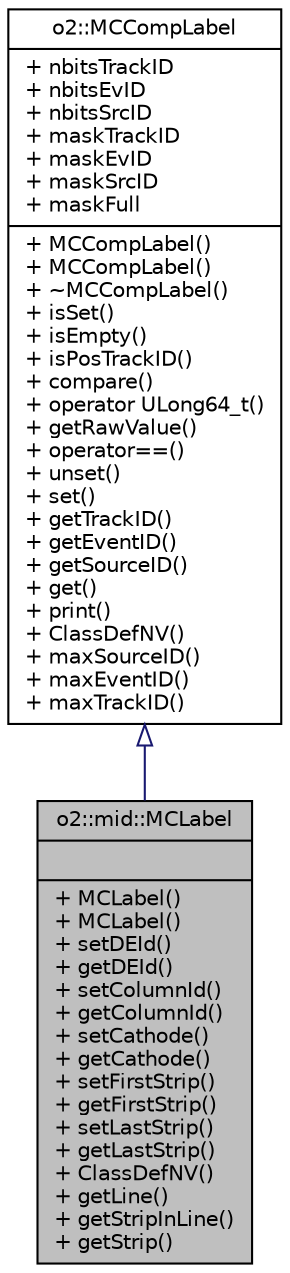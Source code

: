 digraph "o2::mid::MCLabel"
{
 // INTERACTIVE_SVG=YES
  bgcolor="transparent";
  edge [fontname="Helvetica",fontsize="10",labelfontname="Helvetica",labelfontsize="10"];
  node [fontname="Helvetica",fontsize="10",shape=record];
  Node1 [label="{o2::mid::MCLabel\n||+ MCLabel()\l+ MCLabel()\l+ setDEId()\l+ getDEId()\l+ setColumnId()\l+ getColumnId()\l+ setCathode()\l+ getCathode()\l+ setFirstStrip()\l+ getFirstStrip()\l+ setLastStrip()\l+ getLastStrip()\l+ ClassDefNV()\l+ getLine()\l+ getStripInLine()\l+ getStrip()\l}",height=0.2,width=0.4,color="black", fillcolor="grey75", style="filled" fontcolor="black"];
  Node2 -> Node1 [dir="back",color="midnightblue",fontsize="10",style="solid",arrowtail="onormal",fontname="Helvetica"];
  Node2 [label="{o2::MCCompLabel\n|+ nbitsTrackID\l+ nbitsEvID\l+ nbitsSrcID\l+ maskTrackID\l+ maskEvID\l+ maskSrcID\l+ maskFull\l|+ MCCompLabel()\l+ MCCompLabel()\l+ ~MCCompLabel()\l+ isSet()\l+ isEmpty()\l+ isPosTrackID()\l+ compare()\l+ operator ULong64_t()\l+ getRawValue()\l+ operator==()\l+ unset()\l+ set()\l+ getTrackID()\l+ getEventID()\l+ getSourceID()\l+ get()\l+ print()\l+ ClassDefNV()\l+ maxSourceID()\l+ maxEventID()\l+ maxTrackID()\l}",height=0.2,width=0.4,color="black",URL="$de/def/classo2_1_1MCCompLabel.html"];
}
